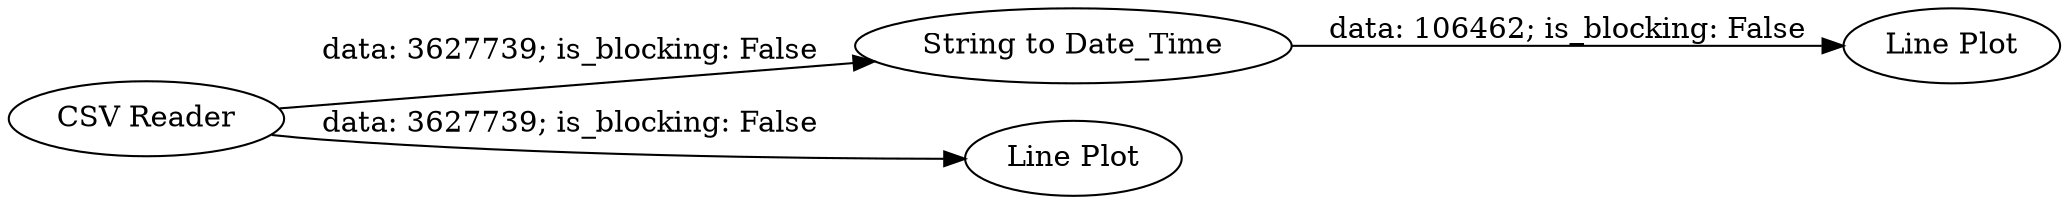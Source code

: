 digraph {
	"-8300341857155917832_1" [label="CSV Reader"]
	"-8300341857155917832_6" [label="Line Plot"]
	"-8300341857155917832_5" [label="String to Date_Time"]
	"-8300341857155917832_2" [label="Line Plot"]
	"-8300341857155917832_1" -> "-8300341857155917832_2" [label="data: 3627739; is_blocking: False"]
	"-8300341857155917832_5" -> "-8300341857155917832_6" [label="data: 106462; is_blocking: False"]
	"-8300341857155917832_1" -> "-8300341857155917832_5" [label="data: 3627739; is_blocking: False"]
	rankdir=LR
}
